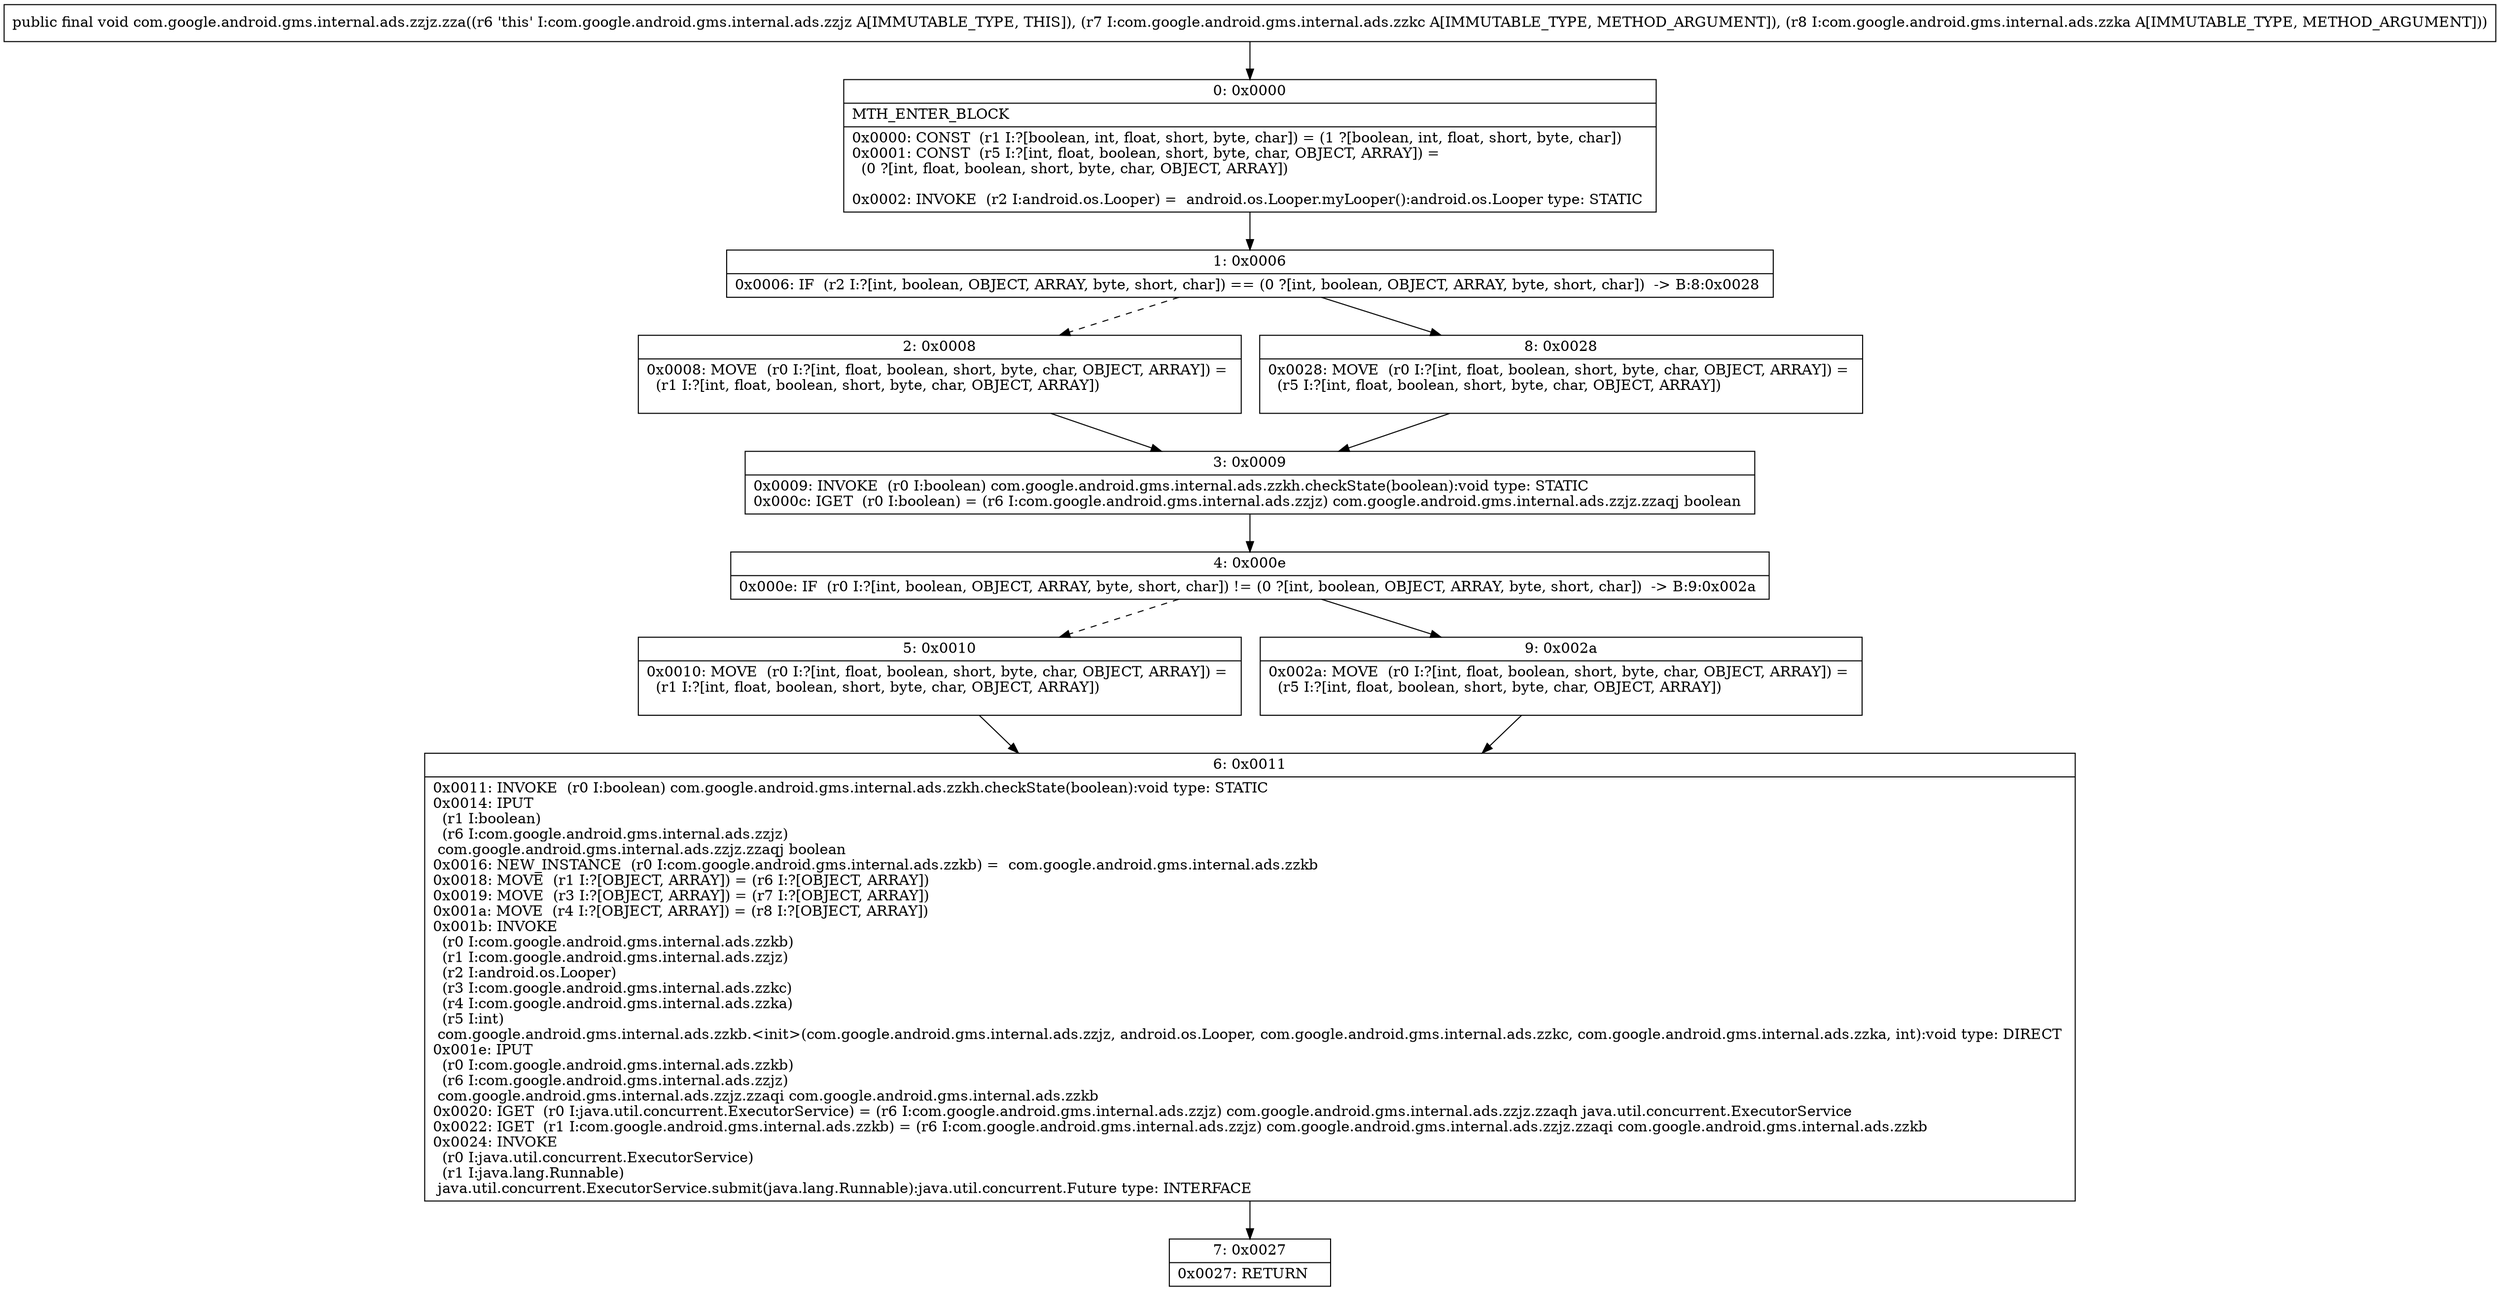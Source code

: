 digraph "CFG forcom.google.android.gms.internal.ads.zzjz.zza(Lcom\/google\/android\/gms\/internal\/ads\/zzkc;Lcom\/google\/android\/gms\/internal\/ads\/zzka;)V" {
Node_0 [shape=record,label="{0\:\ 0x0000|MTH_ENTER_BLOCK\l|0x0000: CONST  (r1 I:?[boolean, int, float, short, byte, char]) = (1 ?[boolean, int, float, short, byte, char]) \l0x0001: CONST  (r5 I:?[int, float, boolean, short, byte, char, OBJECT, ARRAY]) = \l  (0 ?[int, float, boolean, short, byte, char, OBJECT, ARRAY])\l \l0x0002: INVOKE  (r2 I:android.os.Looper) =  android.os.Looper.myLooper():android.os.Looper type: STATIC \l}"];
Node_1 [shape=record,label="{1\:\ 0x0006|0x0006: IF  (r2 I:?[int, boolean, OBJECT, ARRAY, byte, short, char]) == (0 ?[int, boolean, OBJECT, ARRAY, byte, short, char])  \-\> B:8:0x0028 \l}"];
Node_2 [shape=record,label="{2\:\ 0x0008|0x0008: MOVE  (r0 I:?[int, float, boolean, short, byte, char, OBJECT, ARRAY]) = \l  (r1 I:?[int, float, boolean, short, byte, char, OBJECT, ARRAY])\l \l}"];
Node_3 [shape=record,label="{3\:\ 0x0009|0x0009: INVOKE  (r0 I:boolean) com.google.android.gms.internal.ads.zzkh.checkState(boolean):void type: STATIC \l0x000c: IGET  (r0 I:boolean) = (r6 I:com.google.android.gms.internal.ads.zzjz) com.google.android.gms.internal.ads.zzjz.zzaqj boolean \l}"];
Node_4 [shape=record,label="{4\:\ 0x000e|0x000e: IF  (r0 I:?[int, boolean, OBJECT, ARRAY, byte, short, char]) != (0 ?[int, boolean, OBJECT, ARRAY, byte, short, char])  \-\> B:9:0x002a \l}"];
Node_5 [shape=record,label="{5\:\ 0x0010|0x0010: MOVE  (r0 I:?[int, float, boolean, short, byte, char, OBJECT, ARRAY]) = \l  (r1 I:?[int, float, boolean, short, byte, char, OBJECT, ARRAY])\l \l}"];
Node_6 [shape=record,label="{6\:\ 0x0011|0x0011: INVOKE  (r0 I:boolean) com.google.android.gms.internal.ads.zzkh.checkState(boolean):void type: STATIC \l0x0014: IPUT  \l  (r1 I:boolean)\l  (r6 I:com.google.android.gms.internal.ads.zzjz)\l com.google.android.gms.internal.ads.zzjz.zzaqj boolean \l0x0016: NEW_INSTANCE  (r0 I:com.google.android.gms.internal.ads.zzkb) =  com.google.android.gms.internal.ads.zzkb \l0x0018: MOVE  (r1 I:?[OBJECT, ARRAY]) = (r6 I:?[OBJECT, ARRAY]) \l0x0019: MOVE  (r3 I:?[OBJECT, ARRAY]) = (r7 I:?[OBJECT, ARRAY]) \l0x001a: MOVE  (r4 I:?[OBJECT, ARRAY]) = (r8 I:?[OBJECT, ARRAY]) \l0x001b: INVOKE  \l  (r0 I:com.google.android.gms.internal.ads.zzkb)\l  (r1 I:com.google.android.gms.internal.ads.zzjz)\l  (r2 I:android.os.Looper)\l  (r3 I:com.google.android.gms.internal.ads.zzkc)\l  (r4 I:com.google.android.gms.internal.ads.zzka)\l  (r5 I:int)\l com.google.android.gms.internal.ads.zzkb.\<init\>(com.google.android.gms.internal.ads.zzjz, android.os.Looper, com.google.android.gms.internal.ads.zzkc, com.google.android.gms.internal.ads.zzka, int):void type: DIRECT \l0x001e: IPUT  \l  (r0 I:com.google.android.gms.internal.ads.zzkb)\l  (r6 I:com.google.android.gms.internal.ads.zzjz)\l com.google.android.gms.internal.ads.zzjz.zzaqi com.google.android.gms.internal.ads.zzkb \l0x0020: IGET  (r0 I:java.util.concurrent.ExecutorService) = (r6 I:com.google.android.gms.internal.ads.zzjz) com.google.android.gms.internal.ads.zzjz.zzaqh java.util.concurrent.ExecutorService \l0x0022: IGET  (r1 I:com.google.android.gms.internal.ads.zzkb) = (r6 I:com.google.android.gms.internal.ads.zzjz) com.google.android.gms.internal.ads.zzjz.zzaqi com.google.android.gms.internal.ads.zzkb \l0x0024: INVOKE  \l  (r0 I:java.util.concurrent.ExecutorService)\l  (r1 I:java.lang.Runnable)\l java.util.concurrent.ExecutorService.submit(java.lang.Runnable):java.util.concurrent.Future type: INTERFACE \l}"];
Node_7 [shape=record,label="{7\:\ 0x0027|0x0027: RETURN   \l}"];
Node_8 [shape=record,label="{8\:\ 0x0028|0x0028: MOVE  (r0 I:?[int, float, boolean, short, byte, char, OBJECT, ARRAY]) = \l  (r5 I:?[int, float, boolean, short, byte, char, OBJECT, ARRAY])\l \l}"];
Node_9 [shape=record,label="{9\:\ 0x002a|0x002a: MOVE  (r0 I:?[int, float, boolean, short, byte, char, OBJECT, ARRAY]) = \l  (r5 I:?[int, float, boolean, short, byte, char, OBJECT, ARRAY])\l \l}"];
MethodNode[shape=record,label="{public final void com.google.android.gms.internal.ads.zzjz.zza((r6 'this' I:com.google.android.gms.internal.ads.zzjz A[IMMUTABLE_TYPE, THIS]), (r7 I:com.google.android.gms.internal.ads.zzkc A[IMMUTABLE_TYPE, METHOD_ARGUMENT]), (r8 I:com.google.android.gms.internal.ads.zzka A[IMMUTABLE_TYPE, METHOD_ARGUMENT])) }"];
MethodNode -> Node_0;
Node_0 -> Node_1;
Node_1 -> Node_2[style=dashed];
Node_1 -> Node_8;
Node_2 -> Node_3;
Node_3 -> Node_4;
Node_4 -> Node_5[style=dashed];
Node_4 -> Node_9;
Node_5 -> Node_6;
Node_6 -> Node_7;
Node_8 -> Node_3;
Node_9 -> Node_6;
}

